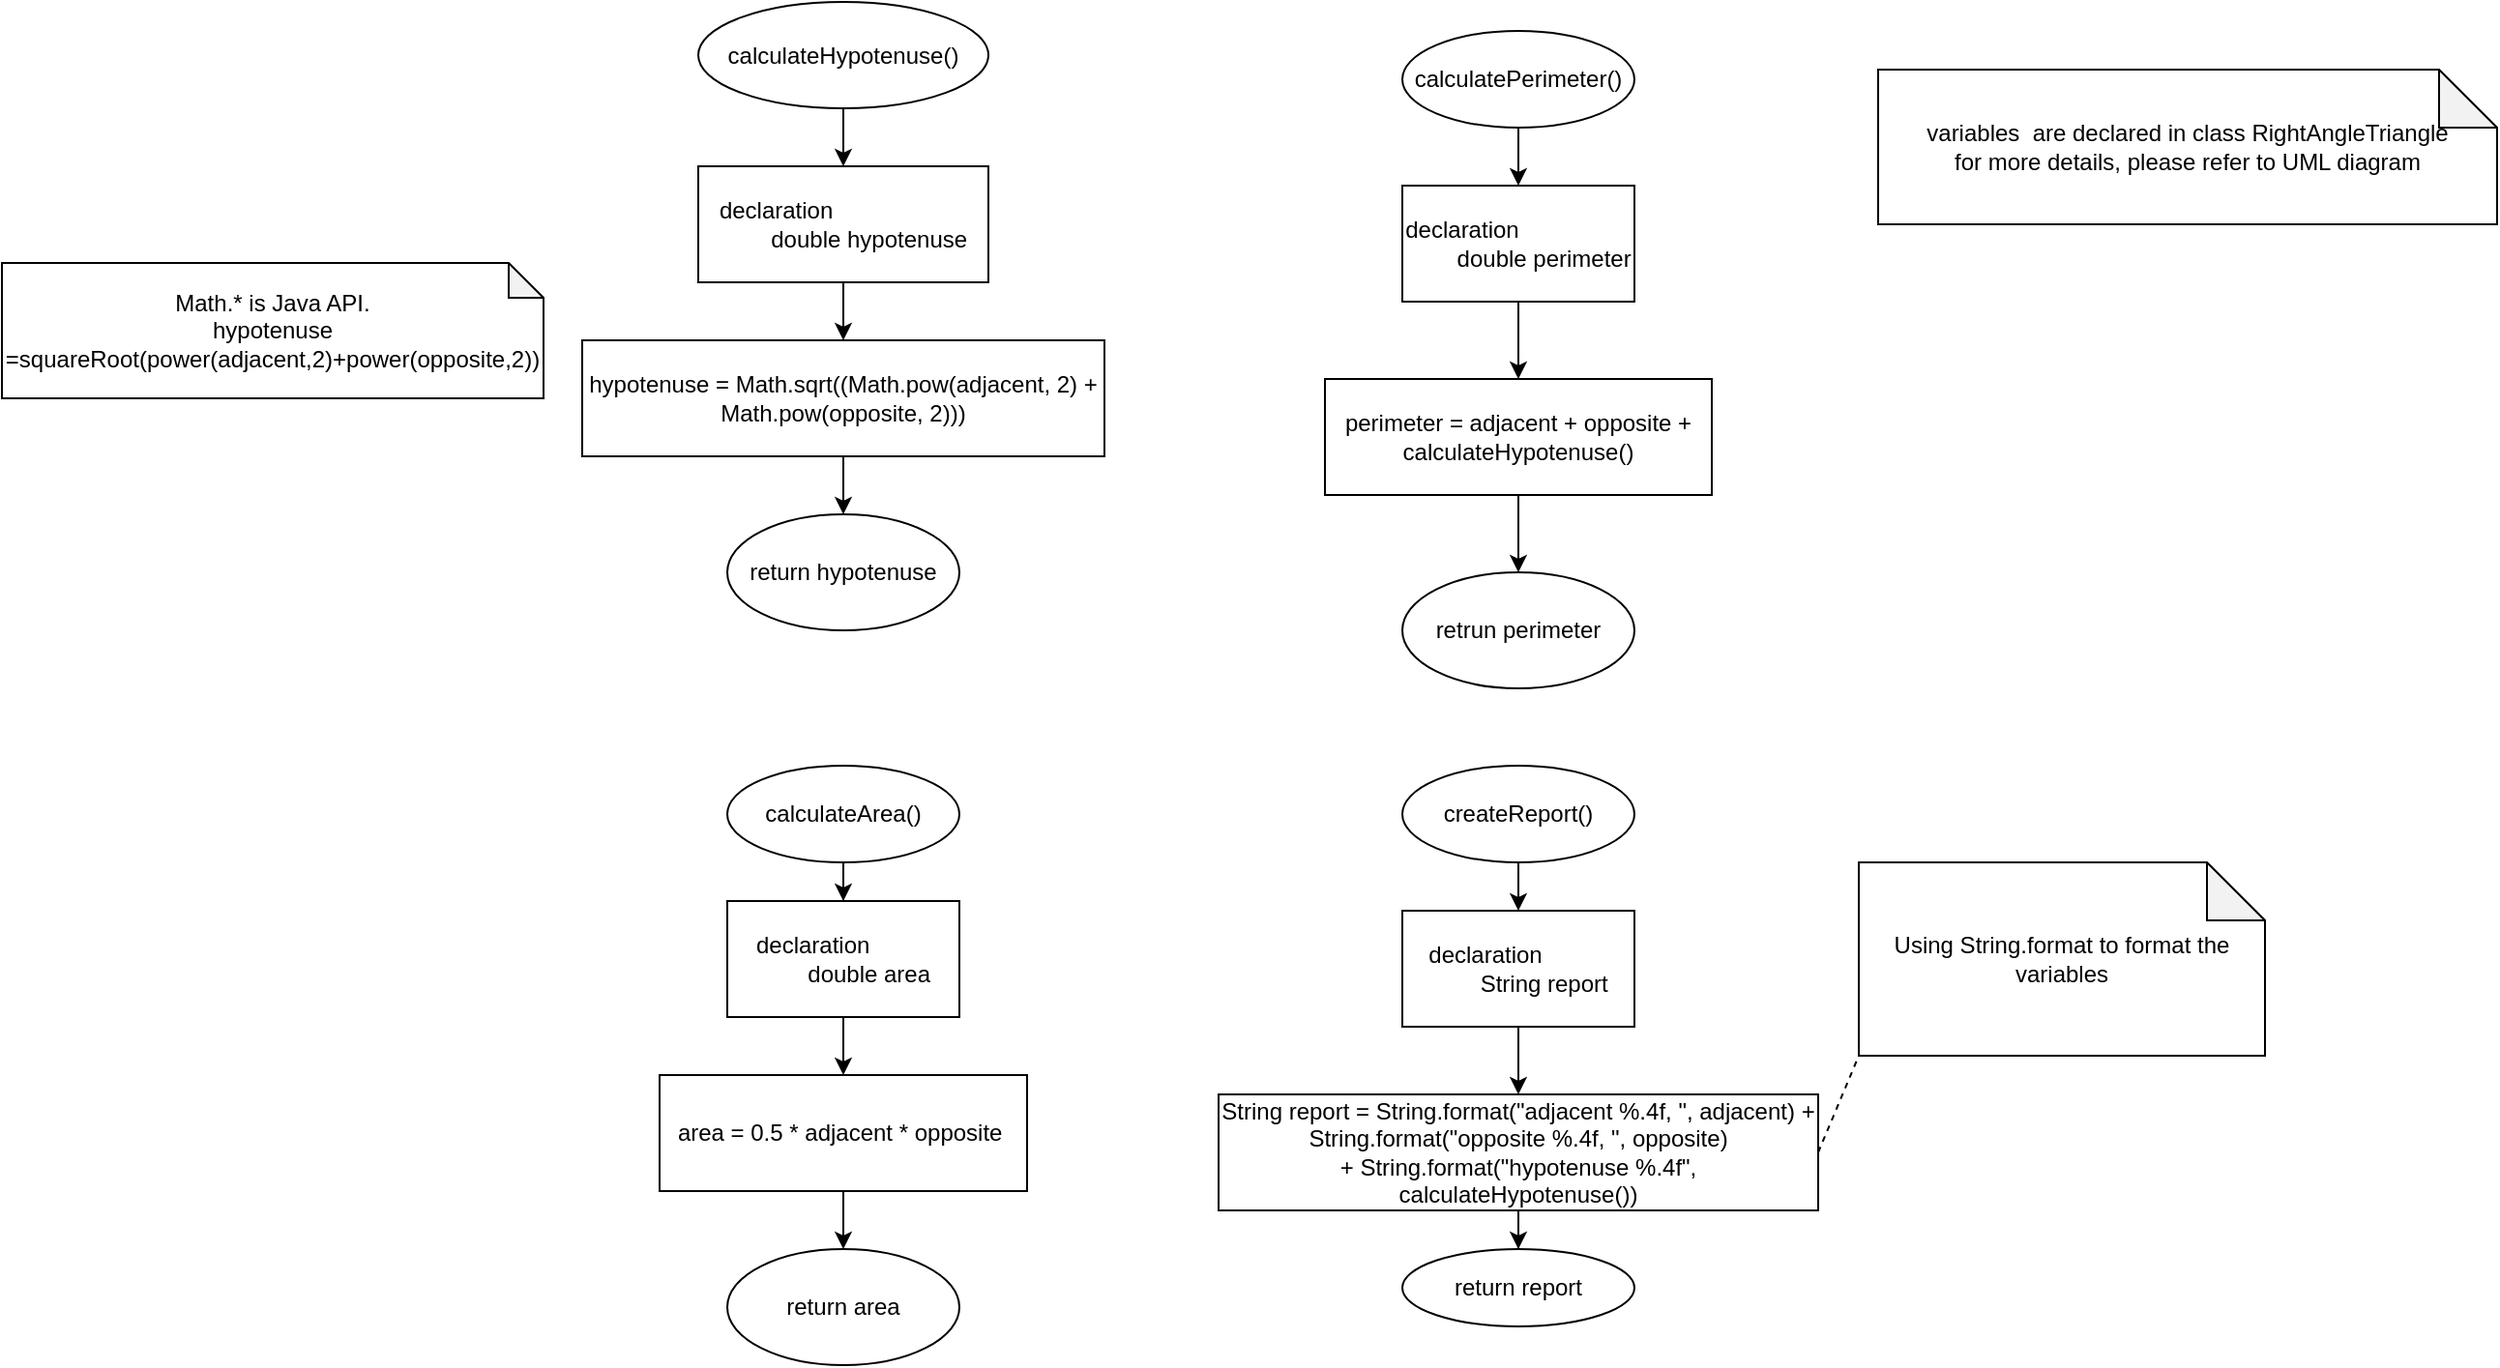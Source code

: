 <mxfile version="18.1.3" type="device"><diagram id="iPnZRSkPnY8pyjPULvo_" name="第 1 页"><mxGraphModel dx="2206" dy="870" grid="0" gridSize="10" guides="1" tooltips="1" connect="1" arrows="1" fold="1" page="1" pageScale="1" pageWidth="827" pageHeight="1169" math="0" shadow="0"><root><mxCell id="0"/><mxCell id="1" parent="0"/><mxCell id="1MpdJ_DJRWlaC54NCahc-3" value="" style="edgeStyle=orthogonalEdgeStyle;rounded=0;orthogonalLoop=1;jettySize=auto;html=1;" parent="1" source="1MpdJ_DJRWlaC54NCahc-1" target="1MpdJ_DJRWlaC54NCahc-2" edge="1"><mxGeometry relative="1" as="geometry"/></mxCell><mxCell id="1MpdJ_DJRWlaC54NCahc-1" value="calculatePerimeter()" style="ellipse;whiteSpace=wrap;html=1;" parent="1" vertex="1"><mxGeometry x="454" y="70" width="120" height="50" as="geometry"/></mxCell><mxCell id="1MpdJ_DJRWlaC54NCahc-5" value="" style="edgeStyle=orthogonalEdgeStyle;rounded=0;orthogonalLoop=1;jettySize=auto;html=1;" parent="1" source="1MpdJ_DJRWlaC54NCahc-2" target="1MpdJ_DJRWlaC54NCahc-4" edge="1"><mxGeometry relative="1" as="geometry"/></mxCell><mxCell id="1MpdJ_DJRWlaC54NCahc-2" value="&lt;div style=&quot;text-align: left;&quot;&gt;&lt;span style=&quot;background-color: initial;&quot;&gt;declaration&lt;/span&gt;&lt;/div&gt;&lt;span style=&quot;white-space: pre;&quot;&gt;&#9;&lt;/span&gt;double perimeter" style="whiteSpace=wrap;html=1;" parent="1" vertex="1"><mxGeometry x="454" y="150" width="120" height="60" as="geometry"/></mxCell><mxCell id="1MpdJ_DJRWlaC54NCahc-7" value="" style="edgeStyle=orthogonalEdgeStyle;rounded=0;orthogonalLoop=1;jettySize=auto;html=1;" parent="1" source="1MpdJ_DJRWlaC54NCahc-4" target="1MpdJ_DJRWlaC54NCahc-6" edge="1"><mxGeometry relative="1" as="geometry"/></mxCell><mxCell id="1MpdJ_DJRWlaC54NCahc-4" value="perimeter = adjacent + opposite + calculateHypotenuse()" style="whiteSpace=wrap;html=1;" parent="1" vertex="1"><mxGeometry x="414" y="250" width="200" height="60" as="geometry"/></mxCell><mxCell id="1MpdJ_DJRWlaC54NCahc-6" value="retrun perimeter" style="ellipse;whiteSpace=wrap;html=1;" parent="1" vertex="1"><mxGeometry x="454" y="350" width="120" height="60" as="geometry"/></mxCell><mxCell id="1MpdJ_DJRWlaC54NCahc-10" value="" style="edgeStyle=orthogonalEdgeStyle;rounded=0;orthogonalLoop=1;jettySize=auto;html=1;" parent="1" source="1MpdJ_DJRWlaC54NCahc-8" target="1MpdJ_DJRWlaC54NCahc-9" edge="1"><mxGeometry relative="1" as="geometry"/></mxCell><mxCell id="1MpdJ_DJRWlaC54NCahc-8" value="calculateHypotenuse()" style="ellipse;whiteSpace=wrap;html=1;" parent="1" vertex="1"><mxGeometry x="90" y="55" width="150" height="55" as="geometry"/></mxCell><mxCell id="1MpdJ_DJRWlaC54NCahc-12" value="" style="edgeStyle=orthogonalEdgeStyle;rounded=0;orthogonalLoop=1;jettySize=auto;html=1;" parent="1" source="1MpdJ_DJRWlaC54NCahc-9" target="1MpdJ_DJRWlaC54NCahc-11" edge="1"><mxGeometry relative="1" as="geometry"/></mxCell><mxCell id="1MpdJ_DJRWlaC54NCahc-9" value="&lt;div style=&quot;text-align: left;&quot;&gt;&lt;span style=&quot;background-color: initial;&quot;&gt;declaration&lt;/span&gt;&lt;/div&gt;&lt;div style=&quot;text-align: left;&quot;&gt;&lt;span style=&quot;background-color: initial;&quot;&gt;&lt;span style=&quot;white-space: pre;&quot;&gt;&#9;&lt;/span&gt;double hypotenuse&lt;/span&gt;&lt;/div&gt;" style="whiteSpace=wrap;html=1;" parent="1" vertex="1"><mxGeometry x="90" y="140" width="150" height="60" as="geometry"/></mxCell><mxCell id="1MpdJ_DJRWlaC54NCahc-14" value="" style="edgeStyle=orthogonalEdgeStyle;rounded=0;orthogonalLoop=1;jettySize=auto;html=1;" parent="1" source="1MpdJ_DJRWlaC54NCahc-11" target="1MpdJ_DJRWlaC54NCahc-13" edge="1"><mxGeometry relative="1" as="geometry"/></mxCell><mxCell id="1MpdJ_DJRWlaC54NCahc-11" value="hypotenuse = Math.sqrt((Math.pow(adjacent, 2) + Math.pow(opposite, 2)))" style="whiteSpace=wrap;html=1;" parent="1" vertex="1"><mxGeometry x="30" y="230" width="270" height="60" as="geometry"/></mxCell><mxCell id="1MpdJ_DJRWlaC54NCahc-13" value="return hypotenuse" style="ellipse;whiteSpace=wrap;html=1;" parent="1" vertex="1"><mxGeometry x="105" y="320" width="120" height="60" as="geometry"/></mxCell><mxCell id="1MpdJ_DJRWlaC54NCahc-15" value="Math.* is Java API.&lt;br&gt;hypotenuse =squareRoot(power(adjacent,2)+power(opposite,2))" style="shape=note;whiteSpace=wrap;html=1;backgroundOutline=1;darkOpacity=0.05;size=18;" parent="1" vertex="1"><mxGeometry x="-270" y="190" width="280" height="70" as="geometry"/></mxCell><mxCell id="1MpdJ_DJRWlaC54NCahc-19" value="" style="edgeStyle=orthogonalEdgeStyle;rounded=0;orthogonalLoop=1;jettySize=auto;html=1;" parent="1" source="1MpdJ_DJRWlaC54NCahc-17" target="1MpdJ_DJRWlaC54NCahc-18" edge="1"><mxGeometry relative="1" as="geometry"/></mxCell><mxCell id="1MpdJ_DJRWlaC54NCahc-17" value="calculateArea()" style="ellipse;whiteSpace=wrap;html=1;" parent="1" vertex="1"><mxGeometry x="105" y="450" width="120" height="50" as="geometry"/></mxCell><mxCell id="1MpdJ_DJRWlaC54NCahc-21" value="" style="edgeStyle=orthogonalEdgeStyle;rounded=0;orthogonalLoop=1;jettySize=auto;html=1;" parent="1" source="1MpdJ_DJRWlaC54NCahc-18" target="1MpdJ_DJRWlaC54NCahc-20" edge="1"><mxGeometry relative="1" as="geometry"/></mxCell><mxCell id="1MpdJ_DJRWlaC54NCahc-18" value="&lt;div style=&quot;text-align: left;&quot;&gt;&lt;span style=&quot;background-color: initial;&quot;&gt;declaration&lt;/span&gt;&lt;/div&gt;&lt;div style=&quot;text-align: left;&quot;&gt;&lt;span style=&quot;background-color: initial;&quot;&gt;&lt;span style=&quot;white-space: pre;&quot;&gt;&#9;&lt;/span&gt;double area&lt;/span&gt;&lt;/div&gt;" style="whiteSpace=wrap;html=1;" parent="1" vertex="1"><mxGeometry x="105" y="520" width="120" height="60" as="geometry"/></mxCell><mxCell id="1MpdJ_DJRWlaC54NCahc-25" value="" style="edgeStyle=orthogonalEdgeStyle;rounded=0;orthogonalLoop=1;jettySize=auto;html=1;" parent="1" source="1MpdJ_DJRWlaC54NCahc-20" target="1MpdJ_DJRWlaC54NCahc-24" edge="1"><mxGeometry relative="1" as="geometry"/></mxCell><mxCell id="1MpdJ_DJRWlaC54NCahc-20" value="area = 0.5 * adjacent * opposite&amp;nbsp;" style="whiteSpace=wrap;html=1;" parent="1" vertex="1"><mxGeometry x="70" y="610" width="190" height="60" as="geometry"/></mxCell><mxCell id="1MpdJ_DJRWlaC54NCahc-24" value="return area" style="ellipse;whiteSpace=wrap;html=1;" parent="1" vertex="1"><mxGeometry x="105" y="700" width="120" height="60" as="geometry"/></mxCell><mxCell id="1MpdJ_DJRWlaC54NCahc-28" value="" style="edgeStyle=orthogonalEdgeStyle;rounded=0;orthogonalLoop=1;jettySize=auto;html=1;" parent="1" source="1MpdJ_DJRWlaC54NCahc-26" target="1MpdJ_DJRWlaC54NCahc-27" edge="1"><mxGeometry relative="1" as="geometry"/></mxCell><mxCell id="1MpdJ_DJRWlaC54NCahc-26" value="createReport()" style="ellipse;whiteSpace=wrap;html=1;" parent="1" vertex="1"><mxGeometry x="454" y="450" width="120" height="50" as="geometry"/></mxCell><mxCell id="1MpdJ_DJRWlaC54NCahc-30" value="" style="edgeStyle=orthogonalEdgeStyle;rounded=0;orthogonalLoop=1;jettySize=auto;html=1;" parent="1" source="1MpdJ_DJRWlaC54NCahc-27" target="1MpdJ_DJRWlaC54NCahc-29" edge="1"><mxGeometry relative="1" as="geometry"/></mxCell><mxCell id="1MpdJ_DJRWlaC54NCahc-27" value="&lt;div style=&quot;text-align: left;&quot;&gt;&lt;span style=&quot;background-color: initial;&quot;&gt;declaration&lt;/span&gt;&lt;/div&gt;&lt;div style=&quot;text-align: left;&quot;&gt;&lt;span style=&quot;background-color: initial;&quot;&gt;&lt;span style=&quot;white-space: pre;&quot;&gt;&#9;&lt;/span&gt;String report&lt;/span&gt;&lt;/div&gt;" style="whiteSpace=wrap;html=1;" parent="1" vertex="1"><mxGeometry x="454" y="525" width="120" height="60" as="geometry"/></mxCell><mxCell id="1MpdJ_DJRWlaC54NCahc-32" value="" style="edgeStyle=orthogonalEdgeStyle;rounded=0;orthogonalLoop=1;jettySize=auto;html=1;" parent="1" source="1MpdJ_DJRWlaC54NCahc-29" target="1MpdJ_DJRWlaC54NCahc-31" edge="1"><mxGeometry relative="1" as="geometry"/></mxCell><mxCell id="1MpdJ_DJRWlaC54NCahc-29" value="&lt;div&gt;String report = String.format(&quot;adjacent %.4f, &quot;, adjacent) + String.format(&quot;opposite %.4f, &quot;, opposite)&lt;/div&gt;&lt;div&gt;&lt;span style=&quot;&quot;&gt;&#9;&#9;&#9;&#9;&lt;/span&gt;+ String.format(&quot;hypotenuse %.4f&quot;, calculateHypotenuse())&lt;/div&gt;" style="whiteSpace=wrap;html=1;" parent="1" vertex="1"><mxGeometry x="359" y="620" width="310" height="60" as="geometry"/></mxCell><mxCell id="1MpdJ_DJRWlaC54NCahc-31" value="return report" style="ellipse;whiteSpace=wrap;html=1;" parent="1" vertex="1"><mxGeometry x="454" y="700" width="120" height="40" as="geometry"/></mxCell><mxCell id="1MpdJ_DJRWlaC54NCahc-33" value="variables&amp;nbsp; are declared in class&amp;nbsp;RightAngleTriangle&lt;br&gt;for more details, please refer to UML diagram" style="shape=note;whiteSpace=wrap;html=1;backgroundOutline=1;darkOpacity=0.05;" parent="1" vertex="1"><mxGeometry x="700" y="90" width="320" height="80" as="geometry"/></mxCell><mxCell id="1MpdJ_DJRWlaC54NCahc-34" value="Using String.format to format the variables" style="shape=note;whiteSpace=wrap;html=1;backgroundOutline=1;darkOpacity=0.05;" parent="1" vertex="1"><mxGeometry x="690" y="500" width="210" height="100" as="geometry"/></mxCell><mxCell id="1MpdJ_DJRWlaC54NCahc-39" value="" style="endArrow=none;dashed=1;html=1;rounded=0;exitX=1;exitY=0.5;exitDx=0;exitDy=0;entryX=0;entryY=1;entryDx=0;entryDy=0;entryPerimeter=0;" parent="1" source="1MpdJ_DJRWlaC54NCahc-29" target="1MpdJ_DJRWlaC54NCahc-34" edge="1"><mxGeometry width="50" height="50" relative="1" as="geometry"><mxPoint x="492" y="490" as="sourcePoint"/><mxPoint x="542" y="440" as="targetPoint"/></mxGeometry></mxCell></root></mxGraphModel></diagram></mxfile>